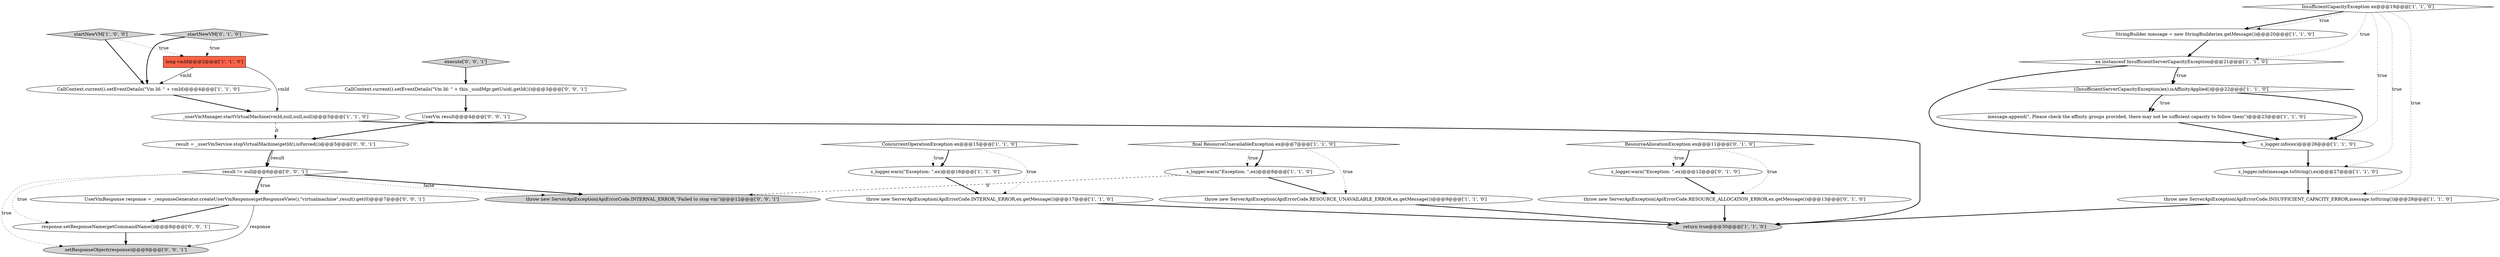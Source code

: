 digraph {
25 [style = filled, label = "CallContext.current().setEventDetails(\"Vm Id: \" + this._uuidMgr.getUuid(,getId()))@@@3@@@['0', '0', '1']", fillcolor = white, shape = ellipse image = "AAA0AAABBB3BBB"];
6 [style = filled, label = "s_logger.warn(\"Exception: \",ex)@@@8@@@['1', '1', '0']", fillcolor = white, shape = ellipse image = "AAA0AAABBB1BBB"];
5 [style = filled, label = "throw new ServerApiException(ApiErrorCode.INSUFFICIENT_CAPACITY_ERROR,message.toString())@@@28@@@['1', '1', '0']", fillcolor = white, shape = ellipse image = "AAA0AAABBB1BBB"];
8 [style = filled, label = "((InsufficientServerCapacityException)ex).isAffinityApplied()@@@22@@@['1', '1', '0']", fillcolor = white, shape = diamond image = "AAA0AAABBB1BBB"];
18 [style = filled, label = "return true@@@30@@@['1', '1', '0']", fillcolor = lightgray, shape = ellipse image = "AAA0AAABBB1BBB"];
22 [style = filled, label = "ResourceAllocationException ex@@@11@@@['0', '1', '0']", fillcolor = white, shape = diamond image = "AAA1AAABBB2BBB"];
2 [style = filled, label = "startNewVM['1', '0', '0']", fillcolor = lightgray, shape = diamond image = "AAA0AAABBB1BBB"];
16 [style = filled, label = "ex instanceof InsufficientServerCapacityException@@@21@@@['1', '1', '0']", fillcolor = white, shape = diamond image = "AAA0AAABBB1BBB"];
30 [style = filled, label = "response.setResponseName(getCommandName())@@@8@@@['0', '0', '1']", fillcolor = white, shape = ellipse image = "AAA0AAABBB3BBB"];
29 [style = filled, label = "result = _userVmService.stopVirtualMachine(getId(),isForced())@@@5@@@['0', '0', '1']", fillcolor = white, shape = ellipse image = "AAA0AAABBB3BBB"];
12 [style = filled, label = "ConcurrentOperationException ex@@@15@@@['1', '1', '0']", fillcolor = white, shape = diamond image = "AAA0AAABBB1BBB"];
9 [style = filled, label = "throw new ServerApiException(ApiErrorCode.RESOURCE_UNAVAILABLE_ERROR,ex.getMessage())@@@9@@@['1', '1', '0']", fillcolor = white, shape = ellipse image = "AAA0AAABBB1BBB"];
17 [style = filled, label = "_userVmManager.startVirtualMachine(vmId,null,null,null)@@@5@@@['1', '1', '0']", fillcolor = white, shape = ellipse image = "AAA0AAABBB1BBB"];
10 [style = filled, label = "message.append(\", Please check the affinity groups provided, there may not be sufficient capacity to follow them\")@@@23@@@['1', '1', '0']", fillcolor = white, shape = ellipse image = "AAA0AAABBB1BBB"];
13 [style = filled, label = "long vmId@@@2@@@['1', '1', '0']", fillcolor = tomato, shape = box image = "AAA0AAABBB1BBB"];
1 [style = filled, label = "s_logger.info(ex)@@@26@@@['1', '1', '0']", fillcolor = white, shape = ellipse image = "AAA0AAABBB1BBB"];
26 [style = filled, label = "UserVm result@@@4@@@['0', '0', '1']", fillcolor = white, shape = ellipse image = "AAA0AAABBB3BBB"];
23 [style = filled, label = "throw new ServerApiException(ApiErrorCode.INTERNAL_ERROR,\"Failed to stop vm\")@@@12@@@['0', '0', '1']", fillcolor = lightgray, shape = ellipse image = "AAA0AAABBB3BBB"];
14 [style = filled, label = "s_logger.info(message.toString(),ex)@@@27@@@['1', '1', '0']", fillcolor = white, shape = ellipse image = "AAA0AAABBB1BBB"];
31 [style = filled, label = "setResponseObject(response)@@@9@@@['0', '0', '1']", fillcolor = lightgray, shape = ellipse image = "AAA0AAABBB3BBB"];
7 [style = filled, label = "throw new ServerApiException(ApiErrorCode.INTERNAL_ERROR,ex.getMessage())@@@17@@@['1', '1', '0']", fillcolor = white, shape = ellipse image = "AAA0AAABBB1BBB"];
20 [style = filled, label = "throw new ServerApiException(ApiErrorCode.RESOURCE_ALLOCATION_ERROR,ex.getMessage())@@@13@@@['0', '1', '0']", fillcolor = white, shape = ellipse image = "AAA1AAABBB2BBB"];
3 [style = filled, label = "CallContext.current().setEventDetails(\"Vm Id: \" + vmId)@@@4@@@['1', '1', '0']", fillcolor = white, shape = ellipse image = "AAA0AAABBB1BBB"];
28 [style = filled, label = "result != null@@@6@@@['0', '0', '1']", fillcolor = white, shape = diamond image = "AAA0AAABBB3BBB"];
24 [style = filled, label = "execute['0', '0', '1']", fillcolor = lightgray, shape = diamond image = "AAA0AAABBB3BBB"];
4 [style = filled, label = "s_logger.warn(\"Exception: \",ex)@@@16@@@['1', '1', '0']", fillcolor = white, shape = ellipse image = "AAA0AAABBB1BBB"];
21 [style = filled, label = "startNewVM['0', '1', '0']", fillcolor = lightgray, shape = diamond image = "AAA0AAABBB2BBB"];
27 [style = filled, label = "UserVmResponse response = _responseGenerator.createUserVmResponse(getResponseView(),\"virtualmachine\",result).get(0)@@@7@@@['0', '0', '1']", fillcolor = white, shape = ellipse image = "AAA0AAABBB3BBB"];
11 [style = filled, label = "final ResourceUnavailableException ex@@@7@@@['1', '1', '0']", fillcolor = white, shape = diamond image = "AAA0AAABBB1BBB"];
19 [style = filled, label = "s_logger.warn(\"Exception: \",ex)@@@12@@@['0', '1', '0']", fillcolor = white, shape = ellipse image = "AAA1AAABBB2BBB"];
0 [style = filled, label = "InsufficientCapacityException ex@@@19@@@['1', '1', '0']", fillcolor = white, shape = diamond image = "AAA0AAABBB1BBB"];
15 [style = filled, label = "StringBuilder message = new StringBuilder(ex.getMessage())@@@20@@@['1', '1', '0']", fillcolor = white, shape = ellipse image = "AAA0AAABBB1BBB"];
9->18 [style = bold, label=""];
14->5 [style = bold, label=""];
12->7 [style = dotted, label="true"];
8->10 [style = dotted, label="true"];
11->9 [style = dotted, label="true"];
22->19 [style = bold, label=""];
0->16 [style = dotted, label="true"];
0->14 [style = dotted, label="true"];
21->3 [style = bold, label=""];
0->1 [style = dotted, label="true"];
4->7 [style = bold, label=""];
22->19 [style = dotted, label="true"];
13->3 [style = solid, label="vmId"];
28->31 [style = dotted, label="true"];
27->31 [style = solid, label="response"];
7->18 [style = bold, label=""];
20->18 [style = bold, label=""];
19->20 [style = bold, label=""];
12->4 [style = bold, label=""];
25->26 [style = bold, label=""];
29->28 [style = bold, label=""];
22->20 [style = dotted, label="true"];
16->8 [style = bold, label=""];
28->23 [style = bold, label=""];
28->23 [style = dotted, label="false"];
11->6 [style = bold, label=""];
28->27 [style = dotted, label="true"];
1->14 [style = bold, label=""];
28->30 [style = dotted, label="true"];
2->3 [style = bold, label=""];
6->9 [style = bold, label=""];
8->1 [style = bold, label=""];
28->27 [style = bold, label=""];
30->31 [style = bold, label=""];
10->1 [style = bold, label=""];
0->5 [style = dotted, label="true"];
3->17 [style = bold, label=""];
0->15 [style = bold, label=""];
12->4 [style = dotted, label="true"];
16->1 [style = bold, label=""];
2->13 [style = dotted, label="true"];
11->6 [style = dotted, label="true"];
27->30 [style = bold, label=""];
15->16 [style = bold, label=""];
0->15 [style = dotted, label="true"];
5->18 [style = bold, label=""];
16->8 [style = dotted, label="true"];
24->25 [style = bold, label=""];
29->28 [style = solid, label="result"];
8->10 [style = bold, label=""];
13->17 [style = solid, label="vmId"];
26->29 [style = bold, label=""];
17->29 [style = dashed, label="0"];
6->23 [style = dashed, label="0"];
21->13 [style = dotted, label="true"];
17->18 [style = bold, label=""];
}
